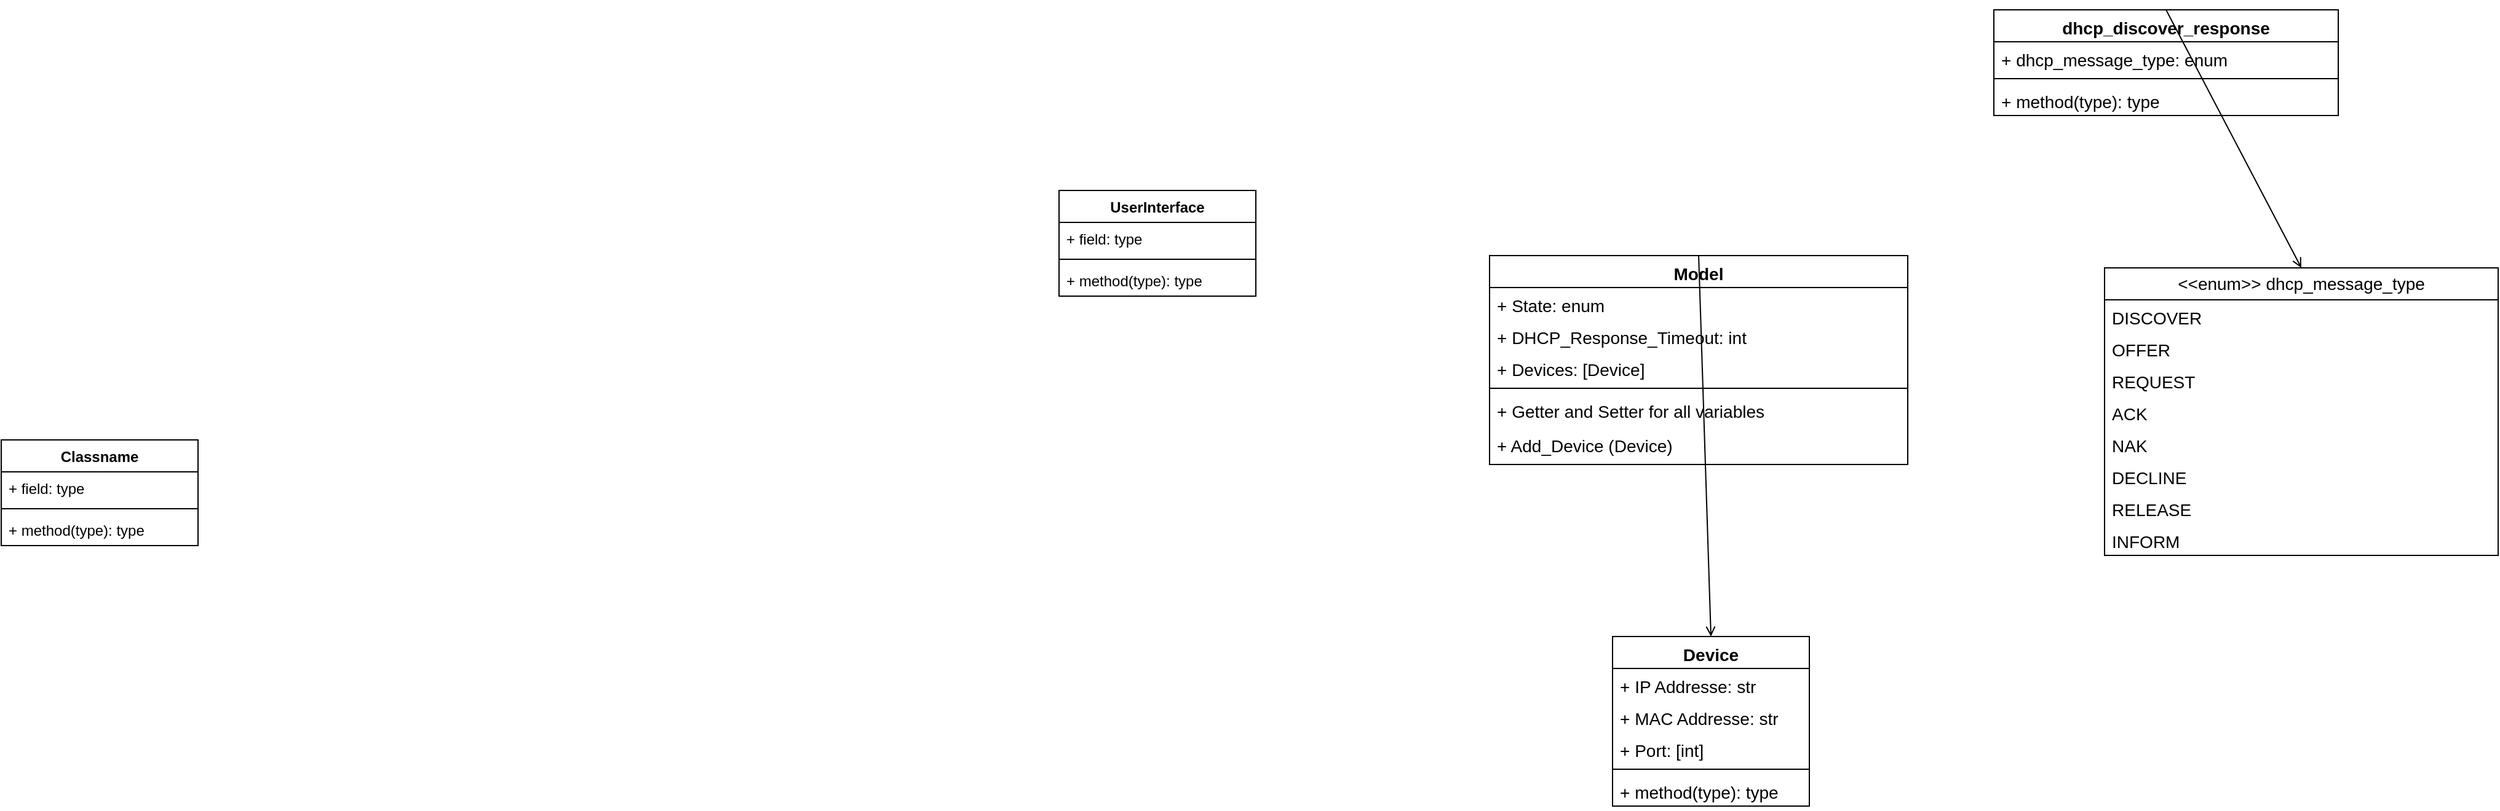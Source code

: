 <mxfile version="25.0.3">
  <diagram name="Page-1" id="CZ3SqI1D9FNeI2SUPUIB">
    <mxGraphModel dx="2537" dy="893" grid="1" gridSize="10" guides="1" tooltips="1" connect="1" arrows="1" fold="1" page="1" pageScale="1" pageWidth="850" pageHeight="1100" math="0" shadow="0">
      <root>
        <mxCell id="0" />
        <mxCell id="1" parent="0" />
        <mxCell id="n-pGe4P9k0GeMnMvcZWK-6" value="dhcp_discover_response" style="swimlane;fontStyle=1;align=center;verticalAlign=top;childLayout=stackLayout;horizontal=1;startSize=26;horizontalStack=0;resizeParent=1;resizeParentMax=0;resizeLast=0;collapsible=1;marginBottom=0;whiteSpace=wrap;html=1;fontSize=14;" vertex="1" parent="1">
          <mxGeometry x="990" y="290" width="280" height="86" as="geometry" />
        </mxCell>
        <mxCell id="n-pGe4P9k0GeMnMvcZWK-7" value="+ dhcp_message_type: enum" style="text;strokeColor=none;fillColor=none;align=left;verticalAlign=top;spacingLeft=4;spacingRight=4;overflow=hidden;rotatable=0;points=[[0,0.5],[1,0.5]];portConstraint=eastwest;whiteSpace=wrap;html=1;fontSize=14;" vertex="1" parent="n-pGe4P9k0GeMnMvcZWK-6">
          <mxGeometry y="26" width="280" height="26" as="geometry" />
        </mxCell>
        <mxCell id="n-pGe4P9k0GeMnMvcZWK-8" value="" style="line;strokeWidth=1;fillColor=none;align=left;verticalAlign=middle;spacingTop=-1;spacingLeft=3;spacingRight=3;rotatable=0;labelPosition=right;points=[];portConstraint=eastwest;strokeColor=inherit;fontSize=14;" vertex="1" parent="n-pGe4P9k0GeMnMvcZWK-6">
          <mxGeometry y="52" width="280" height="8" as="geometry" />
        </mxCell>
        <mxCell id="n-pGe4P9k0GeMnMvcZWK-9" value="+ method(type): type" style="text;strokeColor=none;fillColor=none;align=left;verticalAlign=top;spacingLeft=4;spacingRight=4;overflow=hidden;rotatable=0;points=[[0,0.5],[1,0.5]];portConstraint=eastwest;whiteSpace=wrap;html=1;fontSize=14;" vertex="1" parent="n-pGe4P9k0GeMnMvcZWK-6">
          <mxGeometry y="60" width="280" height="26" as="geometry" />
        </mxCell>
        <mxCell id="n-pGe4P9k0GeMnMvcZWK-14" value="&amp;lt;&amp;lt;enum&amp;gt;&amp;gt; dhcp_message_type" style="swimlane;fontStyle=0;childLayout=stackLayout;horizontal=1;startSize=26;fillColor=none;horizontalStack=0;resizeParent=1;resizeParentMax=0;resizeLast=0;collapsible=1;marginBottom=0;whiteSpace=wrap;html=1;fontSize=14;" vertex="1" parent="1">
          <mxGeometry x="1080" y="500" width="320" height="234" as="geometry" />
        </mxCell>
        <mxCell id="n-pGe4P9k0GeMnMvcZWK-20" value="DISCOVER" style="text;strokeColor=none;fillColor=none;align=left;verticalAlign=top;spacingLeft=4;spacingRight=4;overflow=hidden;rotatable=0;points=[[0,0.5],[1,0.5]];portConstraint=eastwest;whiteSpace=wrap;html=1;fontSize=14;" vertex="1" parent="n-pGe4P9k0GeMnMvcZWK-14">
          <mxGeometry y="26" width="320" height="26" as="geometry" />
        </mxCell>
        <mxCell id="n-pGe4P9k0GeMnMvcZWK-16" value="OFFER" style="text;strokeColor=none;fillColor=none;align=left;verticalAlign=top;spacingLeft=4;spacingRight=4;overflow=hidden;rotatable=0;points=[[0,0.5],[1,0.5]];portConstraint=eastwest;whiteSpace=wrap;html=1;fontSize=14;" vertex="1" parent="n-pGe4P9k0GeMnMvcZWK-14">
          <mxGeometry y="52" width="320" height="26" as="geometry" />
        </mxCell>
        <mxCell id="n-pGe4P9k0GeMnMvcZWK-19" value="REQUEST" style="text;strokeColor=none;fillColor=none;align=left;verticalAlign=top;spacingLeft=4;spacingRight=4;overflow=hidden;rotatable=0;points=[[0,0.5],[1,0.5]];portConstraint=eastwest;whiteSpace=wrap;html=1;fontSize=14;" vertex="1" parent="n-pGe4P9k0GeMnMvcZWK-14">
          <mxGeometry y="78" width="320" height="26" as="geometry" />
        </mxCell>
        <mxCell id="n-pGe4P9k0GeMnMvcZWK-22" value="ACK" style="text;strokeColor=none;fillColor=none;align=left;verticalAlign=top;spacingLeft=4;spacingRight=4;overflow=hidden;rotatable=0;points=[[0,0.5],[1,0.5]];portConstraint=eastwest;whiteSpace=wrap;html=1;fontSize=14;" vertex="1" parent="n-pGe4P9k0GeMnMvcZWK-14">
          <mxGeometry y="104" width="320" height="26" as="geometry" />
        </mxCell>
        <mxCell id="n-pGe4P9k0GeMnMvcZWK-23" value="NAK" style="text;strokeColor=none;fillColor=none;align=left;verticalAlign=top;spacingLeft=4;spacingRight=4;overflow=hidden;rotatable=0;points=[[0,0.5],[1,0.5]];portConstraint=eastwest;whiteSpace=wrap;html=1;fontSize=14;" vertex="1" parent="n-pGe4P9k0GeMnMvcZWK-14">
          <mxGeometry y="130" width="320" height="26" as="geometry" />
        </mxCell>
        <mxCell id="n-pGe4P9k0GeMnMvcZWK-26" value="DECLINE" style="text;strokeColor=none;fillColor=none;align=left;verticalAlign=top;spacingLeft=4;spacingRight=4;overflow=hidden;rotatable=0;points=[[0,0.5],[1,0.5]];portConstraint=eastwest;whiteSpace=wrap;html=1;fontSize=14;" vertex="1" parent="n-pGe4P9k0GeMnMvcZWK-14">
          <mxGeometry y="156" width="320" height="26" as="geometry" />
        </mxCell>
        <mxCell id="n-pGe4P9k0GeMnMvcZWK-21" value="RELEASE" style="text;strokeColor=none;fillColor=none;align=left;verticalAlign=top;spacingLeft=4;spacingRight=4;overflow=hidden;rotatable=0;points=[[0,0.5],[1,0.5]];portConstraint=eastwest;whiteSpace=wrap;html=1;fontSize=14;" vertex="1" parent="n-pGe4P9k0GeMnMvcZWK-14">
          <mxGeometry y="182" width="320" height="26" as="geometry" />
        </mxCell>
        <mxCell id="n-pGe4P9k0GeMnMvcZWK-15" value="INFORM" style="text;strokeColor=none;fillColor=none;align=left;verticalAlign=top;spacingLeft=4;spacingRight=4;overflow=hidden;rotatable=0;points=[[0,0.5],[1,0.5]];portConstraint=eastwest;whiteSpace=wrap;html=1;fontSize=14;" vertex="1" parent="n-pGe4P9k0GeMnMvcZWK-14">
          <mxGeometry y="208" width="320" height="26" as="geometry" />
        </mxCell>
        <mxCell id="n-pGe4P9k0GeMnMvcZWK-24" value="" style="endArrow=open;html=1;rounded=0;endFill=0;exitX=0.5;exitY=0;exitDx=0;exitDy=0;entryX=0.5;entryY=0;entryDx=0;entryDy=0;fontSize=14;" edge="1" parent="1" source="n-pGe4P9k0GeMnMvcZWK-6" target="n-pGe4P9k0GeMnMvcZWK-14">
          <mxGeometry width="50" height="50" relative="1" as="geometry">
            <mxPoint x="1160" y="480" as="sourcePoint" />
            <mxPoint x="1250" y="490" as="targetPoint" />
          </mxGeometry>
        </mxCell>
        <mxCell id="n-pGe4P9k0GeMnMvcZWK-27" value="Model" style="swimlane;fontStyle=1;align=center;verticalAlign=top;childLayout=stackLayout;horizontal=1;startSize=26;horizontalStack=0;resizeParent=1;resizeParentMax=0;resizeLast=0;collapsible=1;marginBottom=0;whiteSpace=wrap;html=1;fontSize=14;" vertex="1" parent="1">
          <mxGeometry x="580" y="490" width="340" height="170" as="geometry" />
        </mxCell>
        <mxCell id="n-pGe4P9k0GeMnMvcZWK-28" value="+ State: enum" style="text;strokeColor=none;fillColor=none;align=left;verticalAlign=top;spacingLeft=4;spacingRight=4;overflow=hidden;rotatable=0;points=[[0,0.5],[1,0.5]];portConstraint=eastwest;whiteSpace=wrap;html=1;fontSize=14;" vertex="1" parent="n-pGe4P9k0GeMnMvcZWK-27">
          <mxGeometry y="26" width="340" height="26" as="geometry" />
        </mxCell>
        <mxCell id="n-pGe4P9k0GeMnMvcZWK-31" value="+ DHCP_Response_Timeout: int" style="text;strokeColor=none;fillColor=none;align=left;verticalAlign=top;spacingLeft=4;spacingRight=4;overflow=hidden;rotatable=0;points=[[0,0.5],[1,0.5]];portConstraint=eastwest;whiteSpace=wrap;html=1;fontSize=14;" vertex="1" parent="n-pGe4P9k0GeMnMvcZWK-27">
          <mxGeometry y="52" width="340" height="26" as="geometry" />
        </mxCell>
        <mxCell id="n-pGe4P9k0GeMnMvcZWK-36" value="+ Devices: [Device]" style="text;strokeColor=none;fillColor=none;align=left;verticalAlign=top;spacingLeft=4;spacingRight=4;overflow=hidden;rotatable=0;points=[[0,0.5],[1,0.5]];portConstraint=eastwest;whiteSpace=wrap;html=1;fontSize=14;" vertex="1" parent="n-pGe4P9k0GeMnMvcZWK-27">
          <mxGeometry y="78" width="340" height="26" as="geometry" />
        </mxCell>
        <mxCell id="n-pGe4P9k0GeMnMvcZWK-29" value="" style="line;strokeWidth=1;fillColor=none;align=left;verticalAlign=middle;spacingTop=-1;spacingLeft=3;spacingRight=3;rotatable=0;labelPosition=right;points=[];portConstraint=eastwest;strokeColor=inherit;fontSize=14;" vertex="1" parent="n-pGe4P9k0GeMnMvcZWK-27">
          <mxGeometry y="104" width="340" height="8" as="geometry" />
        </mxCell>
        <mxCell id="n-pGe4P9k0GeMnMvcZWK-30" value="&lt;div&gt;+ Getter and Setter for all variables&lt;br&gt;&lt;/div&gt;" style="text;strokeColor=none;fillColor=none;align=left;verticalAlign=top;spacingLeft=4;spacingRight=4;overflow=hidden;rotatable=0;points=[[0,0.5],[1,0.5]];portConstraint=eastwest;whiteSpace=wrap;html=1;fontSize=14;" vertex="1" parent="n-pGe4P9k0GeMnMvcZWK-27">
          <mxGeometry y="112" width="340" height="28" as="geometry" />
        </mxCell>
        <mxCell id="n-pGe4P9k0GeMnMvcZWK-63" value="&lt;div&gt;+ Add_Device (Device)&lt;br&gt;&lt;/div&gt;" style="text;strokeColor=none;fillColor=none;align=left;verticalAlign=top;spacingLeft=4;spacingRight=4;overflow=hidden;rotatable=0;points=[[0,0.5],[1,0.5]];portConstraint=eastwest;whiteSpace=wrap;html=1;fontSize=14;" vertex="1" parent="n-pGe4P9k0GeMnMvcZWK-27">
          <mxGeometry y="140" width="340" height="30" as="geometry" />
        </mxCell>
        <mxCell id="n-pGe4P9k0GeMnMvcZWK-32" value="Device" style="swimlane;fontStyle=1;align=center;verticalAlign=top;childLayout=stackLayout;horizontal=1;startSize=26;horizontalStack=0;resizeParent=1;resizeParentMax=0;resizeLast=0;collapsible=1;marginBottom=0;whiteSpace=wrap;html=1;fontSize=14;" vertex="1" parent="1">
          <mxGeometry x="680" y="800" width="160" height="138" as="geometry" />
        </mxCell>
        <mxCell id="n-pGe4P9k0GeMnMvcZWK-33" value="+ IP Addresse: str" style="text;strokeColor=none;fillColor=none;align=left;verticalAlign=top;spacingLeft=4;spacingRight=4;overflow=hidden;rotatable=0;points=[[0,0.5],[1,0.5]];portConstraint=eastwest;whiteSpace=wrap;html=1;fontSize=14;" vertex="1" parent="n-pGe4P9k0GeMnMvcZWK-32">
          <mxGeometry y="26" width="160" height="26" as="geometry" />
        </mxCell>
        <mxCell id="n-pGe4P9k0GeMnMvcZWK-37" value="+ MAC Addresse: str" style="text;strokeColor=none;fillColor=none;align=left;verticalAlign=top;spacingLeft=4;spacingRight=4;overflow=hidden;rotatable=0;points=[[0,0.5],[1,0.5]];portConstraint=eastwest;whiteSpace=wrap;html=1;fontSize=14;" vertex="1" parent="n-pGe4P9k0GeMnMvcZWK-32">
          <mxGeometry y="52" width="160" height="26" as="geometry" />
        </mxCell>
        <mxCell id="n-pGe4P9k0GeMnMvcZWK-38" value="+ Port: [int]" style="text;strokeColor=none;fillColor=none;align=left;verticalAlign=top;spacingLeft=4;spacingRight=4;overflow=hidden;rotatable=0;points=[[0,0.5],[1,0.5]];portConstraint=eastwest;whiteSpace=wrap;html=1;fontSize=14;" vertex="1" parent="n-pGe4P9k0GeMnMvcZWK-32">
          <mxGeometry y="78" width="160" height="26" as="geometry" />
        </mxCell>
        <mxCell id="n-pGe4P9k0GeMnMvcZWK-34" value="" style="line;strokeWidth=1;fillColor=none;align=left;verticalAlign=middle;spacingTop=-1;spacingLeft=3;spacingRight=3;rotatable=0;labelPosition=right;points=[];portConstraint=eastwest;strokeColor=inherit;fontSize=14;" vertex="1" parent="n-pGe4P9k0GeMnMvcZWK-32">
          <mxGeometry y="104" width="160" height="8" as="geometry" />
        </mxCell>
        <mxCell id="n-pGe4P9k0GeMnMvcZWK-35" value="+ method(type): type" style="text;strokeColor=none;fillColor=none;align=left;verticalAlign=top;spacingLeft=4;spacingRight=4;overflow=hidden;rotatable=0;points=[[0,0.5],[1,0.5]];portConstraint=eastwest;whiteSpace=wrap;html=1;fontSize=14;" vertex="1" parent="n-pGe4P9k0GeMnMvcZWK-32">
          <mxGeometry y="112" width="160" height="26" as="geometry" />
        </mxCell>
        <mxCell id="n-pGe4P9k0GeMnMvcZWK-39" value="Classname" style="swimlane;fontStyle=1;align=center;verticalAlign=top;childLayout=stackLayout;horizontal=1;startSize=26;horizontalStack=0;resizeParent=1;resizeParentMax=0;resizeLast=0;collapsible=1;marginBottom=0;whiteSpace=wrap;html=1;" vertex="1" parent="1">
          <mxGeometry x="-630" y="640" width="160" height="86" as="geometry" />
        </mxCell>
        <mxCell id="n-pGe4P9k0GeMnMvcZWK-40" value="+ field: type" style="text;strokeColor=none;fillColor=none;align=left;verticalAlign=top;spacingLeft=4;spacingRight=4;overflow=hidden;rotatable=0;points=[[0,0.5],[1,0.5]];portConstraint=eastwest;whiteSpace=wrap;html=1;" vertex="1" parent="n-pGe4P9k0GeMnMvcZWK-39">
          <mxGeometry y="26" width="160" height="26" as="geometry" />
        </mxCell>
        <mxCell id="n-pGe4P9k0GeMnMvcZWK-41" value="" style="line;strokeWidth=1;fillColor=none;align=left;verticalAlign=middle;spacingTop=-1;spacingLeft=3;spacingRight=3;rotatable=0;labelPosition=right;points=[];portConstraint=eastwest;strokeColor=inherit;" vertex="1" parent="n-pGe4P9k0GeMnMvcZWK-39">
          <mxGeometry y="52" width="160" height="8" as="geometry" />
        </mxCell>
        <mxCell id="n-pGe4P9k0GeMnMvcZWK-42" value="+ method(type): type" style="text;strokeColor=none;fillColor=none;align=left;verticalAlign=top;spacingLeft=4;spacingRight=4;overflow=hidden;rotatable=0;points=[[0,0.5],[1,0.5]];portConstraint=eastwest;whiteSpace=wrap;html=1;" vertex="1" parent="n-pGe4P9k0GeMnMvcZWK-39">
          <mxGeometry y="60" width="160" height="26" as="geometry" />
        </mxCell>
        <mxCell id="n-pGe4P9k0GeMnMvcZWK-64" value="" style="endArrow=open;html=1;rounded=0;endFill=0;entryX=0.5;entryY=0;entryDx=0;entryDy=0;fontSize=14;exitX=0.5;exitY=0;exitDx=0;exitDy=0;" edge="1" parent="1" source="n-pGe4P9k0GeMnMvcZWK-27" target="n-pGe4P9k0GeMnMvcZWK-32">
          <mxGeometry width="50" height="50" relative="1" as="geometry">
            <mxPoint x="790" y="680" as="sourcePoint" />
            <mxPoint x="1030" y="890" as="targetPoint" />
          </mxGeometry>
        </mxCell>
        <mxCell id="n-pGe4P9k0GeMnMvcZWK-65" value="UserInterface" style="swimlane;fontStyle=1;align=center;verticalAlign=top;childLayout=stackLayout;horizontal=1;startSize=26;horizontalStack=0;resizeParent=1;resizeParentMax=0;resizeLast=0;collapsible=1;marginBottom=0;whiteSpace=wrap;html=1;" vertex="1" parent="1">
          <mxGeometry x="230" y="437" width="160" height="86" as="geometry" />
        </mxCell>
        <mxCell id="n-pGe4P9k0GeMnMvcZWK-66" value="+ field: type" style="text;strokeColor=none;fillColor=none;align=left;verticalAlign=top;spacingLeft=4;spacingRight=4;overflow=hidden;rotatable=0;points=[[0,0.5],[1,0.5]];portConstraint=eastwest;whiteSpace=wrap;html=1;" vertex="1" parent="n-pGe4P9k0GeMnMvcZWK-65">
          <mxGeometry y="26" width="160" height="26" as="geometry" />
        </mxCell>
        <mxCell id="n-pGe4P9k0GeMnMvcZWK-67" value="" style="line;strokeWidth=1;fillColor=none;align=left;verticalAlign=middle;spacingTop=-1;spacingLeft=3;spacingRight=3;rotatable=0;labelPosition=right;points=[];portConstraint=eastwest;strokeColor=inherit;" vertex="1" parent="n-pGe4P9k0GeMnMvcZWK-65">
          <mxGeometry y="52" width="160" height="8" as="geometry" />
        </mxCell>
        <mxCell id="n-pGe4P9k0GeMnMvcZWK-68" value="+ method(type): type" style="text;strokeColor=none;fillColor=none;align=left;verticalAlign=top;spacingLeft=4;spacingRight=4;overflow=hidden;rotatable=0;points=[[0,0.5],[1,0.5]];portConstraint=eastwest;whiteSpace=wrap;html=1;" vertex="1" parent="n-pGe4P9k0GeMnMvcZWK-65">
          <mxGeometry y="60" width="160" height="26" as="geometry" />
        </mxCell>
      </root>
    </mxGraphModel>
  </diagram>
</mxfile>
